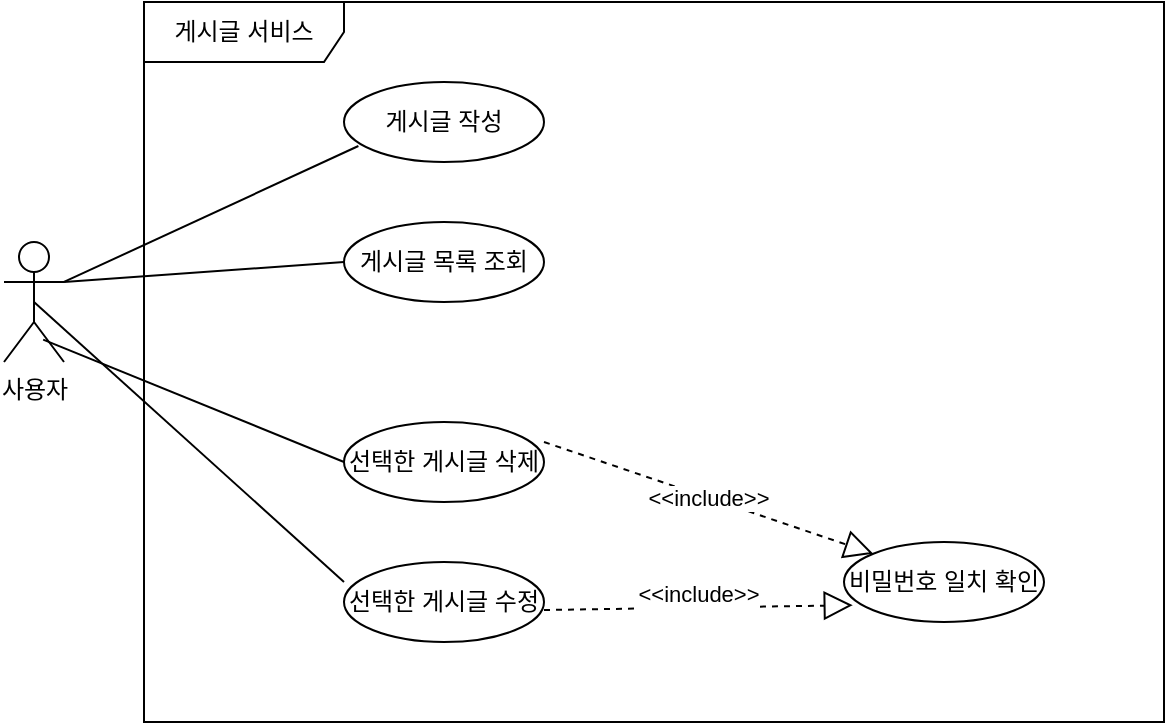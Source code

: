 <mxfile version="21.6.1" type="device">
  <diagram name="페이지-1" id="rYpKMogJZplE9iqiIu7q">
    <mxGraphModel dx="1050" dy="621" grid="1" gridSize="10" guides="1" tooltips="1" connect="1" arrows="1" fold="1" page="1" pageScale="1" pageWidth="827" pageHeight="1169" math="0" shadow="0">
      <root>
        <mxCell id="0" />
        <mxCell id="1" parent="0" />
        <mxCell id="AficWGPzd1afPrE10DW0-9" value="게시글 서비스" style="shape=umlFrame;whiteSpace=wrap;html=1;pointerEvents=0;width=100;height=30;" parent="1" vertex="1">
          <mxGeometry x="170" y="100" width="510" height="360" as="geometry" />
        </mxCell>
        <mxCell id="AficWGPzd1afPrE10DW0-10" value="사용자" style="shape=umlActor;verticalLabelPosition=bottom;verticalAlign=top;html=1;" parent="1" vertex="1">
          <mxGeometry x="100" y="220" width="30" height="60" as="geometry" />
        </mxCell>
        <mxCell id="AficWGPzd1afPrE10DW0-15" value="게시글 작성" style="ellipse;whiteSpace=wrap;html=1;" parent="1" vertex="1">
          <mxGeometry x="270" y="140" width="100" height="40" as="geometry" />
        </mxCell>
        <mxCell id="AficWGPzd1afPrE10DW0-17" value="게시글 목록 조회&lt;br&gt;" style="ellipse;whiteSpace=wrap;html=1;" parent="1" vertex="1">
          <mxGeometry x="270" y="210" width="100" height="40" as="geometry" />
        </mxCell>
        <mxCell id="AficWGPzd1afPrE10DW0-18" value="선택한 게시글 수정&lt;br&gt;" style="ellipse;whiteSpace=wrap;html=1;" parent="1" vertex="1">
          <mxGeometry x="270" y="380" width="100" height="40" as="geometry" />
        </mxCell>
        <mxCell id="AficWGPzd1afPrE10DW0-19" value="선택한 게시글 삭제" style="ellipse;whiteSpace=wrap;html=1;" parent="1" vertex="1">
          <mxGeometry x="270" y="310" width="100" height="40" as="geometry" />
        </mxCell>
        <mxCell id="289_e4QmllvAAO-5xcBV-1" value="비밀번호 일치 확인" style="ellipse;whiteSpace=wrap;html=1;" vertex="1" parent="1">
          <mxGeometry x="520" y="370" width="100" height="40" as="geometry" />
        </mxCell>
        <mxCell id="289_e4QmllvAAO-5xcBV-2" value="" style="endArrow=none;html=1;rounded=0;entryX=0.072;entryY=0.8;entryDx=0;entryDy=0;entryPerimeter=0;exitX=1;exitY=0.333;exitDx=0;exitDy=0;exitPerimeter=0;" edge="1" parent="1" source="AficWGPzd1afPrE10DW0-10" target="AficWGPzd1afPrE10DW0-15">
          <mxGeometry width="50" height="50" relative="1" as="geometry">
            <mxPoint x="130" y="220" as="sourcePoint" />
            <mxPoint x="180" y="170" as="targetPoint" />
          </mxGeometry>
        </mxCell>
        <mxCell id="289_e4QmllvAAO-5xcBV-3" value="" style="endArrow=none;html=1;rounded=0;entryX=0;entryY=0.5;entryDx=0;entryDy=0;exitX=1;exitY=0.333;exitDx=0;exitDy=0;exitPerimeter=0;" edge="1" parent="1" source="AficWGPzd1afPrE10DW0-10" target="AficWGPzd1afPrE10DW0-17">
          <mxGeometry width="50" height="50" relative="1" as="geometry">
            <mxPoint x="140" y="250" as="sourcePoint" />
            <mxPoint x="287" y="182" as="targetPoint" />
          </mxGeometry>
        </mxCell>
        <mxCell id="289_e4QmllvAAO-5xcBV-4" value="" style="endArrow=none;html=1;rounded=0;entryX=0;entryY=0.5;entryDx=0;entryDy=0;exitX=0.653;exitY=0.813;exitDx=0;exitDy=0;exitPerimeter=0;" edge="1" parent="1" source="AficWGPzd1afPrE10DW0-10" target="AficWGPzd1afPrE10DW0-19">
          <mxGeometry width="50" height="50" relative="1" as="geometry">
            <mxPoint x="140" y="250" as="sourcePoint" />
            <mxPoint x="280" y="240" as="targetPoint" />
          </mxGeometry>
        </mxCell>
        <mxCell id="289_e4QmllvAAO-5xcBV-5" value="" style="endArrow=none;html=1;rounded=0;entryX=0;entryY=0.25;entryDx=0;entryDy=0;exitX=0.5;exitY=0.5;exitDx=0;exitDy=0;exitPerimeter=0;entryPerimeter=0;" edge="1" parent="1" source="AficWGPzd1afPrE10DW0-10" target="AficWGPzd1afPrE10DW0-18">
          <mxGeometry width="50" height="50" relative="1" as="geometry">
            <mxPoint x="120" y="310" as="sourcePoint" />
            <mxPoint x="270" y="371" as="targetPoint" />
          </mxGeometry>
        </mxCell>
        <mxCell id="289_e4QmllvAAO-5xcBV-6" value="&amp;lt;&amp;lt;include&amp;gt;&amp;gt;" style="endArrow=block;dashed=1;endFill=0;endSize=12;html=1;rounded=0;entryX=0;entryY=0;entryDx=0;entryDy=0;" edge="1" parent="1" target="289_e4QmllvAAO-5xcBV-1">
          <mxGeometry width="160" relative="1" as="geometry">
            <mxPoint x="370" y="320" as="sourcePoint" />
            <mxPoint x="530" y="320" as="targetPoint" />
          </mxGeometry>
        </mxCell>
        <mxCell id="289_e4QmllvAAO-5xcBV-7" value="&#xa;&lt;span style=&quot;color: rgb(0, 0, 0); font-family: Helvetica; font-size: 11px; font-style: normal; font-variant-ligatures: normal; font-variant-caps: normal; font-weight: 400; letter-spacing: normal; orphans: 2; text-align: center; text-indent: 0px; text-transform: none; widows: 2; word-spacing: 0px; -webkit-text-stroke-width: 0px; background-color: rgb(255, 255, 255); text-decoration-thickness: initial; text-decoration-style: initial; text-decoration-color: initial; float: none; display: inline !important;&quot;&gt;&amp;lt;&amp;lt;include&amp;gt;&amp;gt;&lt;/span&gt;&#xa;&#xa;" style="endArrow=block;dashed=1;endFill=0;endSize=12;html=1;rounded=0;entryX=0.044;entryY=0.79;entryDx=0;entryDy=0;entryPerimeter=0;" edge="1" parent="1" target="289_e4QmllvAAO-5xcBV-1">
          <mxGeometry width="160" relative="1" as="geometry">
            <mxPoint x="370" y="404" as="sourcePoint" />
            <mxPoint x="535" y="460" as="targetPoint" />
          </mxGeometry>
        </mxCell>
      </root>
    </mxGraphModel>
  </diagram>
</mxfile>
